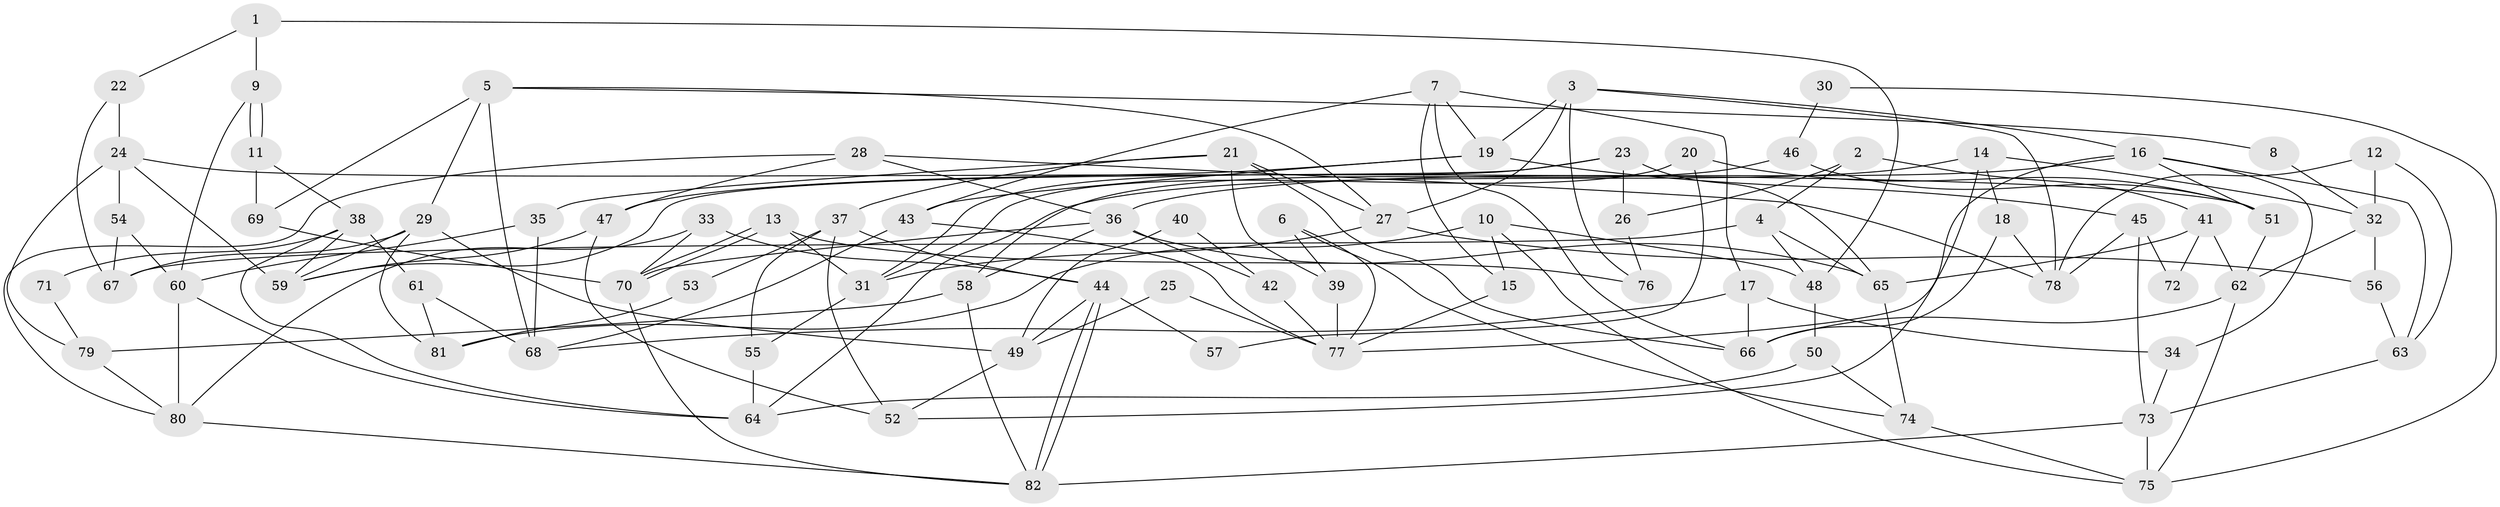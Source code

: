 // Generated by graph-tools (version 1.1) at 2025/15/03/09/25 04:15:14]
// undirected, 82 vertices, 164 edges
graph export_dot {
graph [start="1"]
  node [color=gray90,style=filled];
  1;
  2;
  3;
  4;
  5;
  6;
  7;
  8;
  9;
  10;
  11;
  12;
  13;
  14;
  15;
  16;
  17;
  18;
  19;
  20;
  21;
  22;
  23;
  24;
  25;
  26;
  27;
  28;
  29;
  30;
  31;
  32;
  33;
  34;
  35;
  36;
  37;
  38;
  39;
  40;
  41;
  42;
  43;
  44;
  45;
  46;
  47;
  48;
  49;
  50;
  51;
  52;
  53;
  54;
  55;
  56;
  57;
  58;
  59;
  60;
  61;
  62;
  63;
  64;
  65;
  66;
  67;
  68;
  69;
  70;
  71;
  72;
  73;
  74;
  75;
  76;
  77;
  78;
  79;
  80;
  81;
  82;
  1 -- 22;
  1 -- 9;
  1 -- 48;
  2 -- 4;
  2 -- 26;
  2 -- 41;
  3 -- 19;
  3 -- 16;
  3 -- 27;
  3 -- 76;
  3 -- 78;
  4 -- 48;
  4 -- 65;
  4 -- 67;
  5 -- 68;
  5 -- 27;
  5 -- 8;
  5 -- 29;
  5 -- 69;
  6 -- 77;
  6 -- 39;
  6 -- 74;
  7 -- 66;
  7 -- 19;
  7 -- 15;
  7 -- 17;
  7 -- 43;
  8 -- 32;
  9 -- 11;
  9 -- 11;
  9 -- 60;
  10 -- 81;
  10 -- 48;
  10 -- 15;
  10 -- 75;
  11 -- 69;
  11 -- 38;
  12 -- 63;
  12 -- 32;
  12 -- 78;
  13 -- 31;
  13 -- 70;
  13 -- 70;
  13 -- 76;
  14 -- 18;
  14 -- 64;
  14 -- 32;
  14 -- 52;
  15 -- 77;
  16 -- 51;
  16 -- 36;
  16 -- 34;
  16 -- 63;
  16 -- 77;
  17 -- 34;
  17 -- 66;
  17 -- 68;
  18 -- 66;
  18 -- 78;
  19 -- 45;
  19 -- 43;
  19 -- 47;
  20 -- 31;
  20 -- 51;
  20 -- 57;
  21 -- 35;
  21 -- 37;
  21 -- 27;
  21 -- 39;
  21 -- 66;
  22 -- 24;
  22 -- 67;
  23 -- 65;
  23 -- 59;
  23 -- 26;
  23 -- 31;
  24 -- 54;
  24 -- 79;
  24 -- 51;
  24 -- 59;
  25 -- 77;
  25 -- 49;
  26 -- 76;
  27 -- 31;
  27 -- 56;
  28 -- 80;
  28 -- 78;
  28 -- 36;
  28 -- 47;
  29 -- 59;
  29 -- 49;
  29 -- 67;
  29 -- 81;
  30 -- 75;
  30 -- 46;
  31 -- 55;
  32 -- 62;
  32 -- 56;
  33 -- 44;
  33 -- 70;
  33 -- 80;
  34 -- 73;
  35 -- 68;
  35 -- 60;
  36 -- 65;
  36 -- 42;
  36 -- 58;
  36 -- 70;
  37 -- 52;
  37 -- 44;
  37 -- 53;
  37 -- 55;
  38 -- 59;
  38 -- 61;
  38 -- 64;
  38 -- 71;
  39 -- 77;
  40 -- 42;
  40 -- 49;
  41 -- 62;
  41 -- 65;
  41 -- 72;
  42 -- 77;
  43 -- 77;
  43 -- 68;
  44 -- 82;
  44 -- 82;
  44 -- 49;
  44 -- 57;
  45 -- 78;
  45 -- 73;
  45 -- 72;
  46 -- 58;
  46 -- 51;
  47 -- 52;
  47 -- 59;
  48 -- 50;
  49 -- 52;
  50 -- 74;
  50 -- 64;
  51 -- 62;
  53 -- 81;
  54 -- 60;
  54 -- 67;
  55 -- 64;
  56 -- 63;
  58 -- 82;
  58 -- 79;
  60 -- 80;
  60 -- 64;
  61 -- 68;
  61 -- 81;
  62 -- 66;
  62 -- 75;
  63 -- 73;
  65 -- 74;
  69 -- 70;
  70 -- 82;
  71 -- 79;
  73 -- 82;
  73 -- 75;
  74 -- 75;
  79 -- 80;
  80 -- 82;
}
